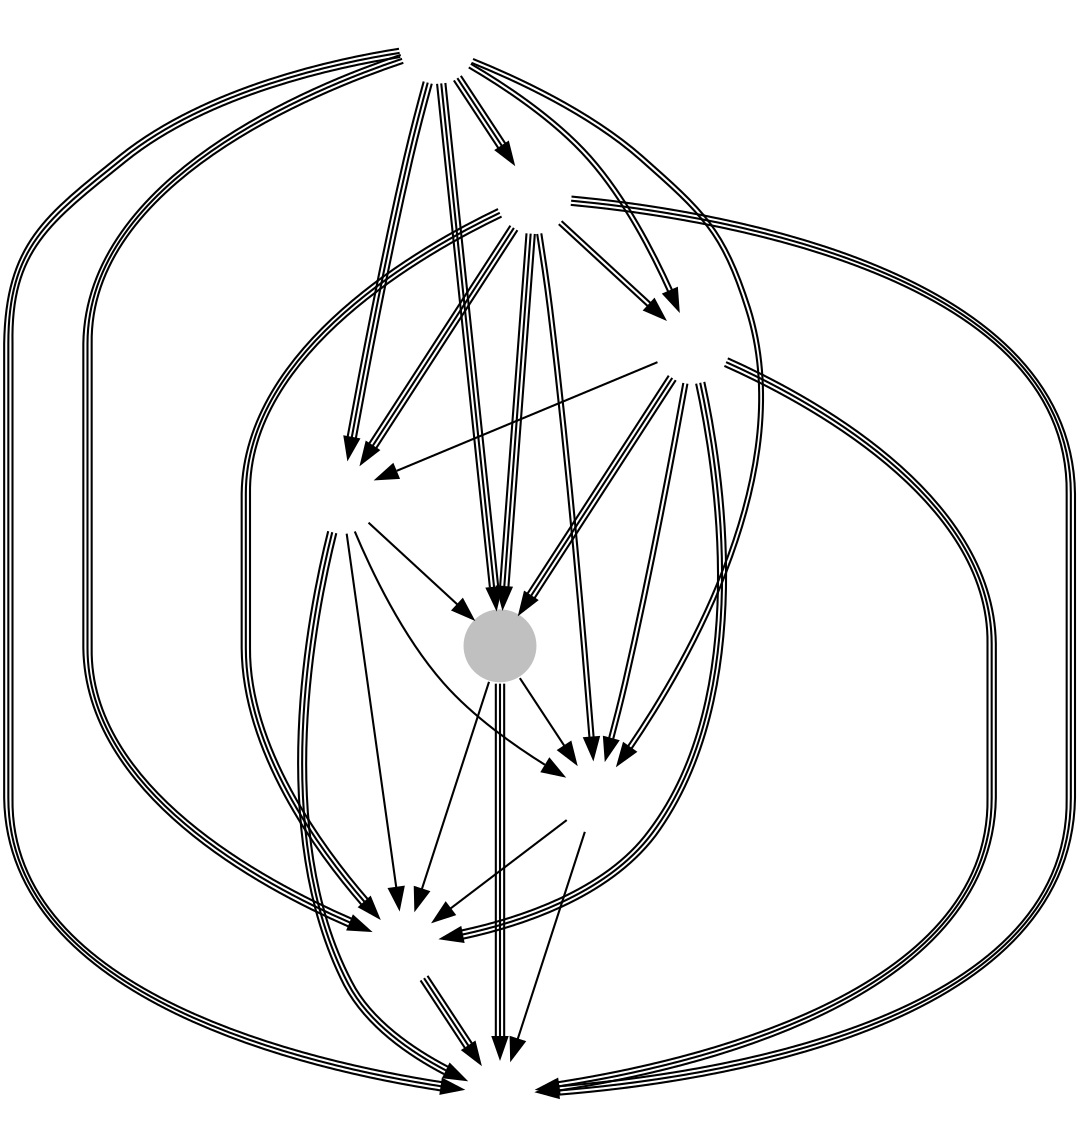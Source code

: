 // vim: set ts=5 sw=5:
digraph KR {
	node [shape=circle fixedsize=true width=.5 label="" color="white" margin=0.5];
	imagepath="images/";
	L5	[ image="l5.png" ]
	MVPB	[ image="mvp-black.png" ]
	TP	[ image="tempest.png" ]
	MTY	[ image="mighty.png" ]
	GG	[ image="gg.png" style="filled" fillcolor="gray" ]
	MVPM	[ image="mvp-miracle.png" ]
	BLS	[ image="blossom.png" ]
	RVN	[ image="raven.png" ]

	/* Week 1 */
	L5	->	BLS		[ color="black:black:black" ]
	MTY	->	MVPM		[ color="black" ]
	MVPB	->	TP		[ color="black:black" ]
	MVPB	->	RVN		[ color="black:black:black" ]
	TP	->	GG		[ color="black:black:black" ]
	L5	->	MTY		[ color="black:black:black" ]
	MTY	->	GG		[ color="black" ]
	L5	->	RVN		[ color="black:black:black" ]
	MVPM	->	BLS		[ color="black" ]

	/* Week 2 */
	TP	->	MVPM		[ color="black:black" ]
	MVPB	->	BLS		[ color="black:black:black" ]
	GG	->	RVN		[ color="black:black:black" ]
	MTY	->	RVN		[ color="black:black:black" ]
	L5	->	MVPM		[ color="black:black" ]
	TP	->	BLS		[ color="black:black:black" ]
	TP	->	MTY		[ color="black" ]
	L5	->	GG		[ color="black:black:black" ]
	MVPB	->	MVPM		[ color="black:black" ]

	/* Week 3 */
	BLS	->	RVN		[ color="black:black:black" ]
	MVPB	->	GG		[ color="black:black:black" ]
	L5	->	TP		[ color="black:black" ]
	MVPB	->	MTY		[ color="black:black:black" ]
	GG	->	BLS		[ color="black" ]
	MVPM	->	RVN		[ color="black" ]

	/* Week 4 */
	L5	->	MVPB		[ color="black:black:black" ]
	TP	->	RVN		[ color="black:black:black" ]
	GG	->	MVPM		[ color="black" ]
	MTY	->	BLS		[ color="black" ]
}
